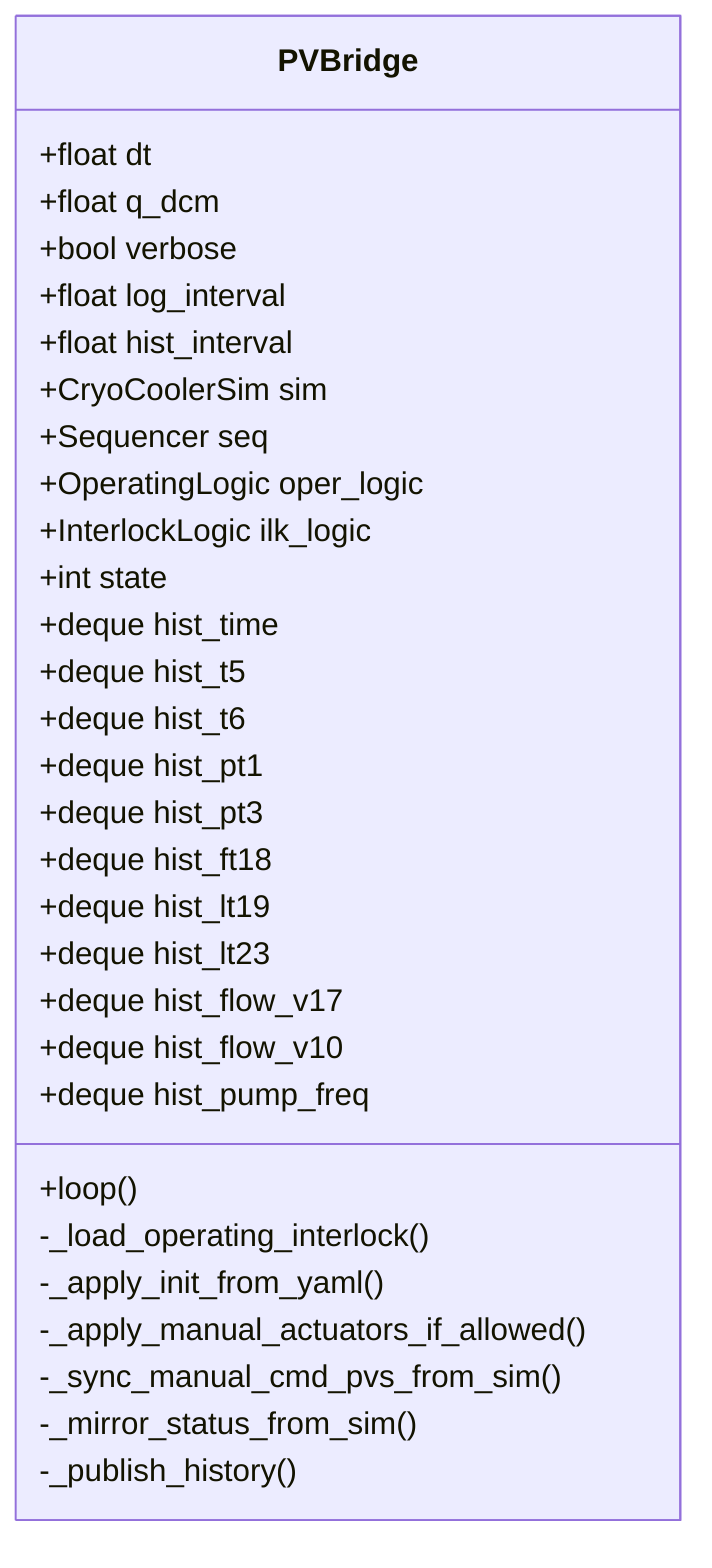 %% PV Bridge — 클래스 구조 (별도 파일)

classDiagram
    class PVBridge {
      +float dt
      +float q_dcm
      +bool verbose
      +float log_interval
      +float hist_interval
      +CryoCoolerSim sim
      +Sequencer seq
      +OperatingLogic oper_logic
      +InterlockLogic ilk_logic
      +int state
      +deque hist_time
      +deque hist_t5
      +deque hist_t6
      +deque hist_pt1
      +deque hist_pt3
      +deque hist_ft18
      +deque hist_lt19
      +deque hist_lt23
      +deque hist_flow_v17
      +deque hist_flow_v10
      +deque hist_pump_freq
      +loop()
      -_load_operating_interlock()
      -_apply_init_from_yaml()
      -_apply_manual_actuators_if_allowed()
      -_sync_manual_cmd_pvs_from_sim()
      -_mirror_status_from_sim()
      -_publish_history()
    }

%% data_flow.mmd 참고